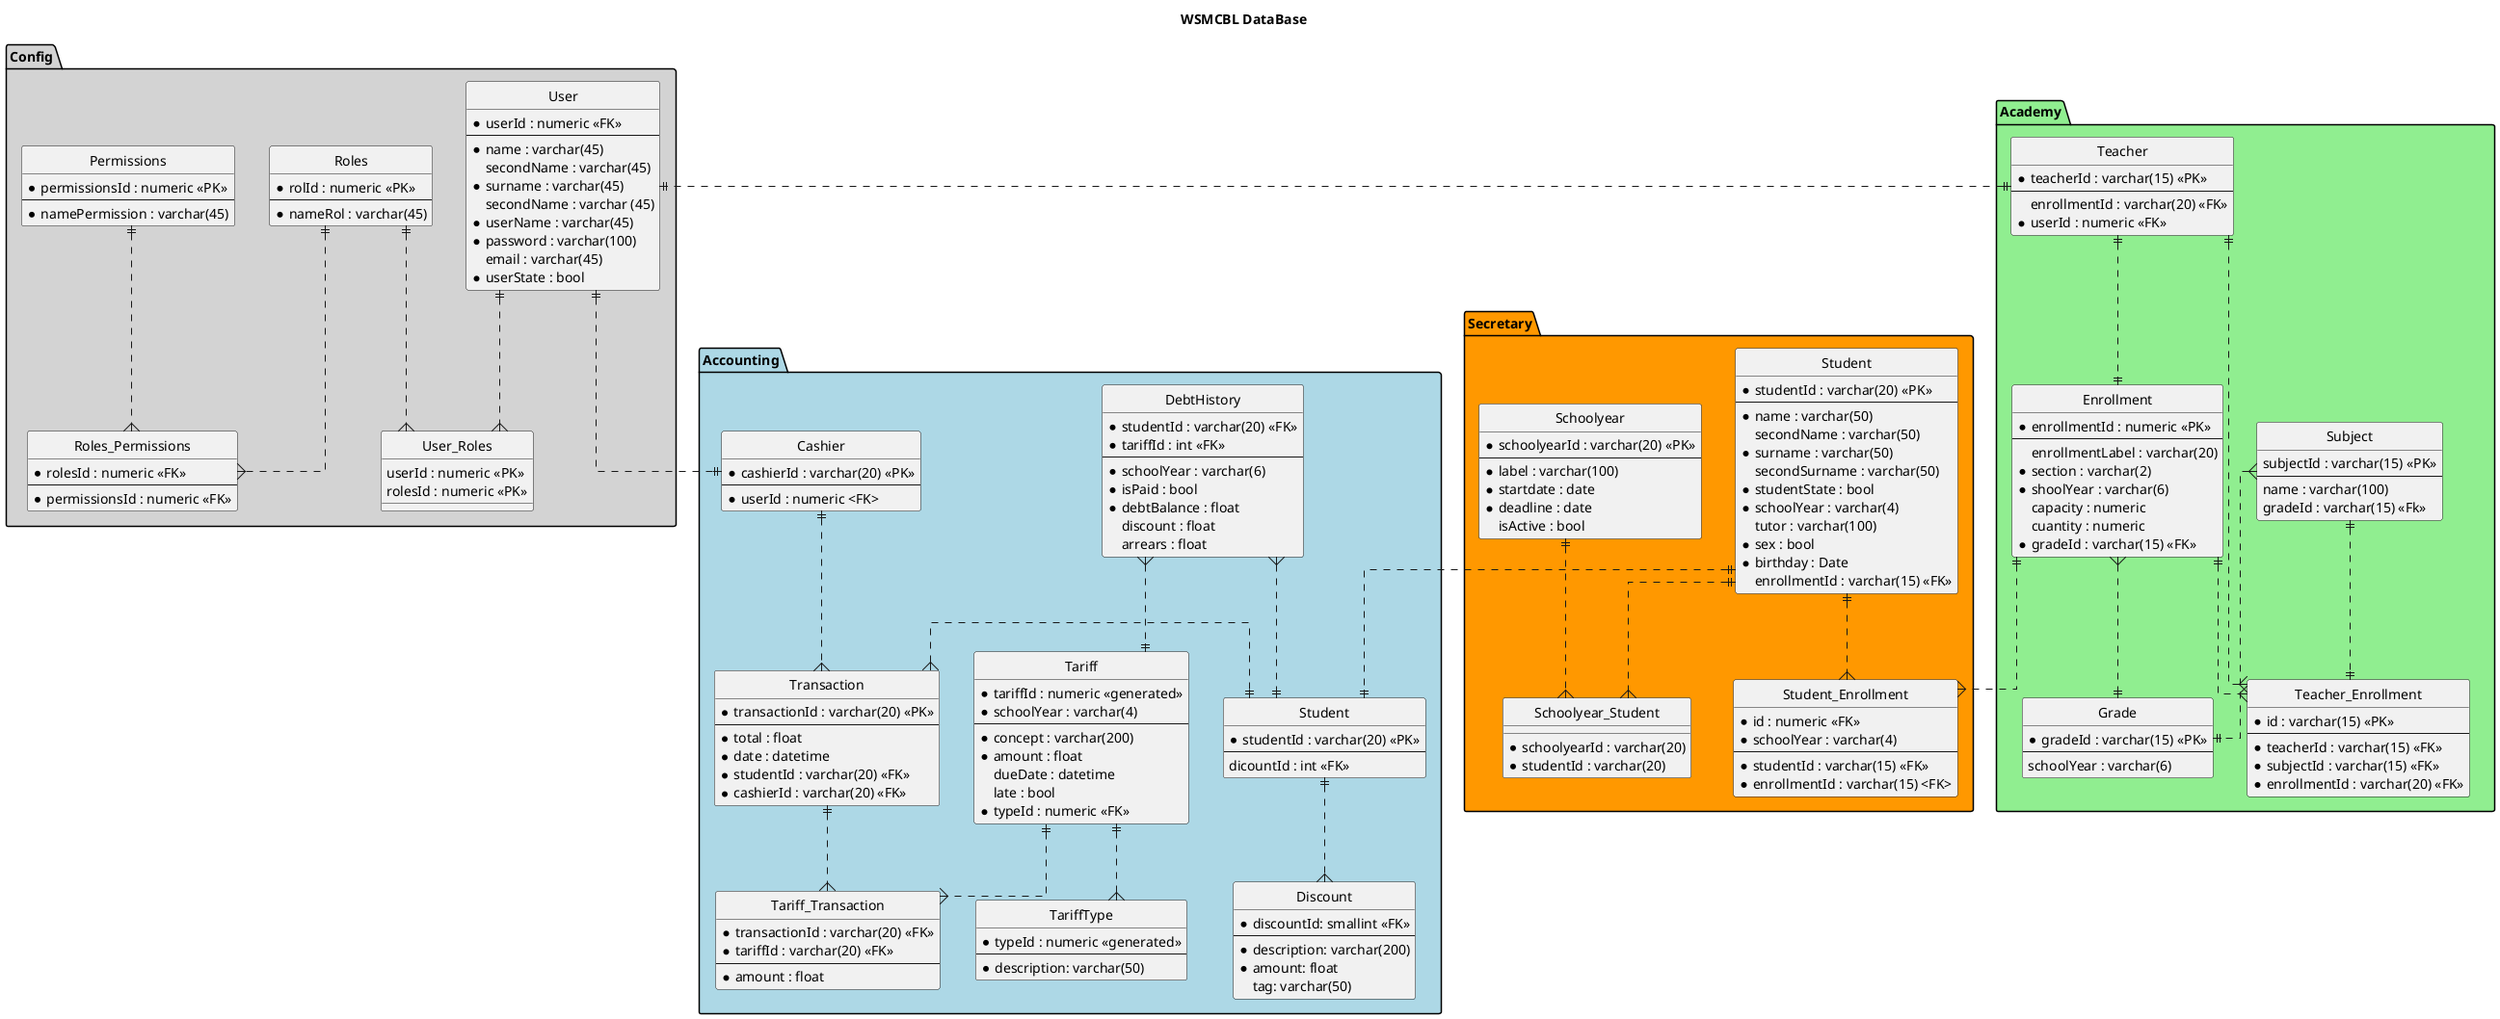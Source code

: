 @startuml

title WSMCBL DataBase

hide circle
skinparam linetype ortho


package Config #LightGray
{
    entity User
    {
        * userId : numeric <<FK>>
        --
        * name : varchar(45)
        secondName : varchar(45)
        * surname : varchar(45)
        secondName : varchar (45)
        * userName : varchar(45)
        * password : varchar(100)
        email : varchar(45)
        * userState : bool
    }

    entity Roles
    {
        * rolId : numeric <<PK>>
        --
        * nameRol : varchar(45)
    }

    entity Permissions
    {
        * permissionsId : numeric <<PK>>
        --
        * namePermission : varchar(45)
    }

    entity Roles_Permissions
    {
        * rolesId : numeric <<FK>>
        --
        * permissionsId : numeric <<FK>>
    }

    entity User_Roles
    {
        userId : numeric <<PK>>
        rolesId : numeric <<PK>>
    }

    User ||..{User_Roles
    Roles ||..{User_Roles
    Roles ||..{Roles_Permissions
    Permissions ||..{Roles_Permissions
}

package Secretary #ff9800
{
    entity Student
    {
        * studentId : varchar(20) <<PK>>
        --
        * name : varchar(50)
        secondName : varchar(50)
        * surname : varchar(50)
        secondSurname : varchar(50)
        * studentState : bool
        * schoolYear : varchar(4)
        tutor : varchar(100)
        * sex : bool
        * birthday : Date
        enrollmentId : varchar(15) <<FK>>
    }

    entity Student_Enrollment
    {
        * id : numeric <<FK>>
        * schoolYear : varchar(4)
        --
        * studentId : varchar(15) <<FK>>
        * enrollmentId : varchar(15) <FK>
    }

    entity Schoolyear
    {
        * schoolyearId : varchar(20) <<PK>>
        --
        * label : varchar(100)
        * startdate : date
        * deadline : date
        isActive : bool
    }

    entity Schoolyear_Student
    {
        * schoolyearId : varchar(20) 
        * studentId : varchar(20)
    }

    Student ||..{ Student_Enrollment
    Student ||..{ Schoolyear_Student
    Schoolyear ||..{ Schoolyear_Student
}

package Accounting #LightBlue
{
    entity Cashier
    {
        * cashierId : varchar(20) <<PK>>
        --
        * userId : numeric <FK>
    }

    entity TariffType
    {
        * typeId : numeric <<generated>>
        --
        * description: varchar(50)
    }

    entity Tariff
    {
        * tariffId : numeric <<generated>>
        * schoolYear : varchar(4)
        --
        * concept : varchar(200)
        * amount : float
        dueDate : datetime
        late : bool
        * typeId : numeric <<FK>>
    }

    entity Tariff_Transaction
    {
        * transactionId : varchar(20) <<FK>>
        * tariffId : varchar(20) <<FK>>
        --
        * amount : float
    }

    entity Transaction
    {
        * transactionId : varchar(20) <<PK>>
        --
        * total : float
        * date : datetime
        * studentId : varchar(20) <<FK>>
        * cashierId : varchar(20) <<FK>>
    }

    entity Discount
    {
        * discountId: smallint <<FK>>
        --
        * description: varchar(200)
        * amount: float
        tag: varchar(50)
    }

    entity Student
    {
        * studentId : varchar(20) <<PK>>
        --
        dicountId : int <<FK>>
    }

    entity DebtHistory
    {
        * studentId : varchar(20) <<FK>>
        * tariffId : int <<FK>>
        --
        * schoolYear : varchar(6)
        * isPaid : bool
        * debtBalance : float
        discount : float
        arrears : float
    }

    Cashier ||..{Transaction
    Tariff ||..{ TariffType
    Tariff ||.up.{ DebtHistory
    Tariff ||..{ Tariff_Transaction
    Student ||.left.{ Transaction
    Student ||..{ Discount
    Student ||.up.{ DebtHistory
    Transaction ||..{ Tariff_Transaction
}

package Academy #LightGreen
{
    entity Enrollment
    {
        * enrollmentId : numeric <<PK>>
        --
        enrollmentLabel : varchar(20)
        * section : varchar(2)
        * shoolYear : varchar(6)
        capacity : numeric
        cuantity : numeric
        * gradeId : varchar(15) <<FK>>
    }

    entity Grade
    {
        *gradeId : varchar(15) <<PK>>
        --
        schoolYear : varchar(6)
    }

    entity Subject
    {
        subjectId : varchar(15) <<PK>>
        --
        name : varchar(100)
        gradeId : varchar(15) <<Fk>>
    }

    entity Teacher
    {
        * teacherId : varchar(15) <<PK>>
        --
        enrollmentId : varchar(20) <<FK>>
        * userId : numeric <<FK>>
    }

    entity Teacher_Enrollment
    {
        * id : varchar(15) <<PK>>
        --
        * teacherId : varchar(15) <<FK>>
        * subjectId : varchar(15) <<FK>>
        * enrollmentId : varchar(20) <<FK>>
    }

    Enrollment }..|| Grade
    Subject }..|| Grade
    Teacher ||..|| Enrollment
    Teacher ||..{ Teacher_Enrollment
    Subject ||..|| Teacher_Enrollment
    Enrollment ||..{ Teacher_Enrollment
}

Secretary.Student ||..|| Accounting.Student
Enrollment ||..{ Student_Enrollment
User ||..|| Cashier
User ||.left.|| Teacher

@enduml